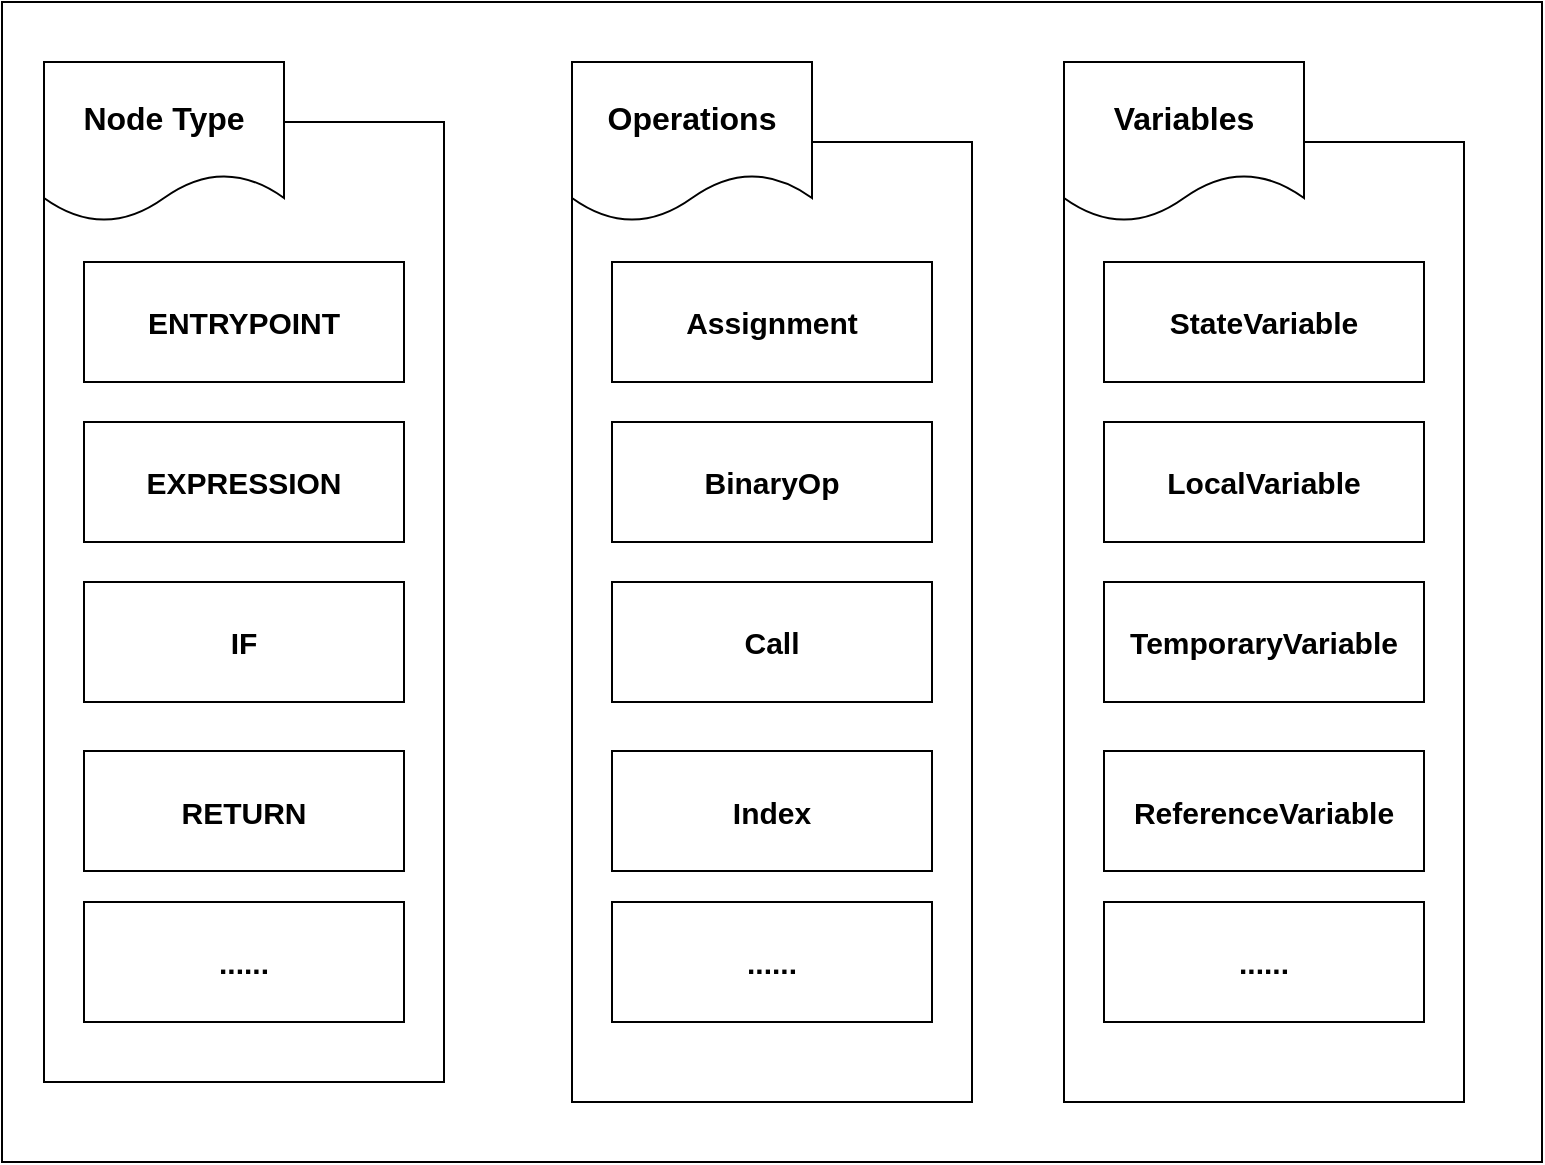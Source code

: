 <mxfile version="21.3.3" type="github">
  <diagram name="第 1 页" id="EYi0_RaTzNXEal9ukB6m">
    <mxGraphModel dx="2074" dy="1148" grid="0" gridSize="10" guides="1" tooltips="1" connect="1" arrows="1" fold="1" page="1" pageScale="1" pageWidth="827" pageHeight="1169" math="0" shadow="0">
      <root>
        <mxCell id="0" />
        <mxCell id="1" parent="0" />
        <mxCell id="-2CMCoGPqDw33968pkMs-3" value="" style="rounded=0;whiteSpace=wrap;html=1;labelBackgroundColor=none;" parent="1" vertex="1">
          <mxGeometry x="29" y="210" width="770" height="580" as="geometry" />
        </mxCell>
        <mxCell id="-2CMCoGPqDw33968pkMs-4" value="" style="rounded=0;whiteSpace=wrap;html=1;fontSize=15;labelBackgroundColor=none;" parent="1" vertex="1">
          <mxGeometry x="50" y="270" width="200" height="480" as="geometry" />
        </mxCell>
        <mxCell id="-2CMCoGPqDw33968pkMs-5" value="" style="rounded=0;whiteSpace=wrap;html=1;labelBackgroundColor=none;" parent="1" vertex="1">
          <mxGeometry x="314" y="280" width="200" height="480" as="geometry" />
        </mxCell>
        <mxCell id="-2CMCoGPqDw33968pkMs-6" value="" style="rounded=0;whiteSpace=wrap;html=1;labelBackgroundColor=none;" parent="1" vertex="1">
          <mxGeometry x="560" y="280" width="200" height="480" as="geometry" />
        </mxCell>
        <mxCell id="-2CMCoGPqDw33968pkMs-8" value="Node Type" style="shape=document;whiteSpace=wrap;html=1;boundedLbl=1;fontStyle=1;fontSize=16;labelBackgroundColor=none;rounded=0;" parent="1" vertex="1">
          <mxGeometry x="50" y="240" width="120" height="80" as="geometry" />
        </mxCell>
        <mxCell id="-2CMCoGPqDw33968pkMs-10" value="Variables" style="shape=document;whiteSpace=wrap;html=1;boundedLbl=1;fontSize=16;fontStyle=1;labelBackgroundColor=none;rounded=0;" parent="1" vertex="1">
          <mxGeometry x="560" y="240" width="120" height="80" as="geometry" />
        </mxCell>
        <mxCell id="-2CMCoGPqDw33968pkMs-11" value="ENTRYPOINT" style="rounded=0;whiteSpace=wrap;html=1;fontStyle=1;labelBackgroundColor=none;" parent="1" vertex="1">
          <mxGeometry x="70" y="340" width="160" height="60" as="geometry" />
        </mxCell>
        <mxCell id="-2CMCoGPqDw33968pkMs-12" value="EXPRESSION" style="rounded=0;whiteSpace=wrap;html=1;fontStyle=1;labelBackgroundColor=none;" parent="1" vertex="1">
          <mxGeometry x="70" y="420" width="160" height="60" as="geometry" />
        </mxCell>
        <mxCell id="-2CMCoGPqDw33968pkMs-13" value="IF" style="rounded=0;whiteSpace=wrap;html=1;fontStyle=1;labelBackgroundColor=none;" parent="1" vertex="1">
          <mxGeometry x="70" y="500" width="160" height="60" as="geometry" />
        </mxCell>
        <mxCell id="-2CMCoGPqDw33968pkMs-14" value="RETURN" style="rounded=0;whiteSpace=wrap;html=1;fontStyle=1;fontSize=15;labelBackgroundColor=none;" parent="1" vertex="1">
          <mxGeometry x="70" y="584.5" width="160" height="60" as="geometry" />
        </mxCell>
        <mxCell id="-2CMCoGPqDw33968pkMs-15" value="......" style="rounded=0;whiteSpace=wrap;html=1;fontStyle=1;fontSize=15;labelBackgroundColor=none;" parent="1" vertex="1">
          <mxGeometry x="70" y="660" width="160" height="60" as="geometry" />
        </mxCell>
        <mxCell id="-2CMCoGPqDw33968pkMs-16" value="Assignment" style="rounded=0;whiteSpace=wrap;html=1;fontStyle=1;fontSize=15;labelBackgroundColor=none;" parent="1" vertex="1">
          <mxGeometry x="334" y="340" width="160" height="60" as="geometry" />
        </mxCell>
        <mxCell id="-2CMCoGPqDw33968pkMs-17" value="BinaryOp" style="rounded=0;whiteSpace=wrap;html=1;fontStyle=1;fontSize=15;labelBackgroundColor=none;" parent="1" vertex="1">
          <mxGeometry x="334" y="420" width="160" height="60" as="geometry" />
        </mxCell>
        <mxCell id="-2CMCoGPqDw33968pkMs-18" value="Call" style="rounded=0;whiteSpace=wrap;html=1;fontStyle=1;fontSize=15;labelBackgroundColor=none;" parent="1" vertex="1">
          <mxGeometry x="334" y="500" width="160" height="60" as="geometry" />
        </mxCell>
        <mxCell id="-2CMCoGPqDw33968pkMs-19" value="Index" style="rounded=0;whiteSpace=wrap;html=1;fontStyle=1;fontSize=15;labelBackgroundColor=none;" parent="1" vertex="1">
          <mxGeometry x="334" y="584.5" width="160" height="60" as="geometry" />
        </mxCell>
        <mxCell id="-2CMCoGPqDw33968pkMs-20" value="......" style="rounded=0;whiteSpace=wrap;html=1;fontStyle=1;fontSize=15;labelBackgroundColor=none;" parent="1" vertex="1">
          <mxGeometry x="334" y="660" width="160" height="60" as="geometry" />
        </mxCell>
        <mxCell id="-2CMCoGPqDw33968pkMs-21" value="StateVariable" style="rounded=0;whiteSpace=wrap;html=1;fontSize=15;fontStyle=1;labelBackgroundColor=none;" parent="1" vertex="1">
          <mxGeometry x="580" y="340" width="160" height="60" as="geometry" />
        </mxCell>
        <mxCell id="-2CMCoGPqDw33968pkMs-22" value="LocalVariable" style="rounded=0;whiteSpace=wrap;html=1;fontSize=15;fontStyle=1;labelBackgroundColor=none;" parent="1" vertex="1">
          <mxGeometry x="580" y="420" width="160" height="60" as="geometry" />
        </mxCell>
        <mxCell id="-2CMCoGPqDw33968pkMs-23" value="TemporaryVariable" style="rounded=0;whiteSpace=wrap;html=1;fontSize=15;fontStyle=1;labelBackgroundColor=none;" parent="1" vertex="1">
          <mxGeometry x="580" y="500" width="160" height="60" as="geometry" />
        </mxCell>
        <mxCell id="-2CMCoGPqDw33968pkMs-24" value="ReferenceVariable" style="rounded=0;whiteSpace=wrap;html=1;fontSize=15;fontStyle=1;labelBackgroundColor=none;" parent="1" vertex="1">
          <mxGeometry x="580" y="584.5" width="160" height="60" as="geometry" />
        </mxCell>
        <mxCell id="-2CMCoGPqDw33968pkMs-25" value="......" style="rounded=0;whiteSpace=wrap;html=1;fontSize=15;fontStyle=1;labelBackgroundColor=none;" parent="1" vertex="1">
          <mxGeometry x="580" y="660" width="160" height="60" as="geometry" />
        </mxCell>
        <mxCell id="-2CMCoGPqDw33968pkMs-26" value="ENTRYPOINT" style="rounded=0;whiteSpace=wrap;html=1;fontStyle=1;labelBackgroundColor=none;" parent="1" vertex="1">
          <mxGeometry x="70" y="340" width="160" height="60" as="geometry" />
        </mxCell>
        <mxCell id="-2CMCoGPqDw33968pkMs-27" value="EXPRESSION" style="rounded=0;whiteSpace=wrap;html=1;fontStyle=1;labelBackgroundColor=none;" parent="1" vertex="1">
          <mxGeometry x="70" y="420" width="160" height="60" as="geometry" />
        </mxCell>
        <mxCell id="-2CMCoGPqDw33968pkMs-28" value="IF" style="rounded=0;whiteSpace=wrap;html=1;fontStyle=1;labelBackgroundColor=none;" parent="1" vertex="1">
          <mxGeometry x="70" y="500" width="160" height="60" as="geometry" />
        </mxCell>
        <mxCell id="-2CMCoGPqDw33968pkMs-29" value="ENTRYPOINT" style="rounded=0;whiteSpace=wrap;html=1;fontStyle=1;labelBackgroundColor=none;" parent="1" vertex="1">
          <mxGeometry x="70" y="340" width="160" height="60" as="geometry" />
        </mxCell>
        <mxCell id="-2CMCoGPqDw33968pkMs-30" value="EXPRESSION" style="rounded=0;whiteSpace=wrap;html=1;fontStyle=1;labelBackgroundColor=none;" parent="1" vertex="1">
          <mxGeometry x="70" y="420" width="160" height="60" as="geometry" />
        </mxCell>
        <mxCell id="-2CMCoGPqDw33968pkMs-31" value="IF" style="rounded=0;whiteSpace=wrap;html=1;fontStyle=1;labelBackgroundColor=none;" parent="1" vertex="1">
          <mxGeometry x="70" y="500" width="160" height="60" as="geometry" />
        </mxCell>
        <mxCell id="-2CMCoGPqDw33968pkMs-32" value="ENTRYPOINT" style="rounded=0;whiteSpace=wrap;html=1;fontStyle=1;labelBackgroundColor=none;" parent="1" vertex="1">
          <mxGeometry x="70" y="340" width="160" height="60" as="geometry" />
        </mxCell>
        <mxCell id="-2CMCoGPqDw33968pkMs-33" value="EXPRESSION" style="rounded=0;whiteSpace=wrap;html=1;fontStyle=1;labelBackgroundColor=none;" parent="1" vertex="1">
          <mxGeometry x="70" y="420" width="160" height="60" as="geometry" />
        </mxCell>
        <mxCell id="-2CMCoGPqDw33968pkMs-34" value="IF" style="rounded=0;whiteSpace=wrap;html=1;fontStyle=1;labelBackgroundColor=none;" parent="1" vertex="1">
          <mxGeometry x="70" y="500" width="160" height="60" as="geometry" />
        </mxCell>
        <mxCell id="-2CMCoGPqDw33968pkMs-35" value="ENTRYPOINT" style="rounded=0;whiteSpace=wrap;html=1;fontStyle=1;fontSize=15;labelBackgroundColor=none;" parent="1" vertex="1">
          <mxGeometry x="70" y="340" width="160" height="60" as="geometry" />
        </mxCell>
        <mxCell id="-2CMCoGPqDw33968pkMs-36" value="EXPRESSION" style="rounded=0;whiteSpace=wrap;html=1;fontStyle=1;fontSize=15;labelBackgroundColor=none;" parent="1" vertex="1">
          <mxGeometry x="70" y="420" width="160" height="60" as="geometry" />
        </mxCell>
        <mxCell id="-2CMCoGPqDw33968pkMs-37" value="IF" style="rounded=0;whiteSpace=wrap;html=1;fontStyle=1;fontSize=15;labelBackgroundColor=none;" parent="1" vertex="1">
          <mxGeometry x="70" y="500" width="160" height="60" as="geometry" />
        </mxCell>
        <mxCell id="-2CMCoGPqDw33968pkMs-40" value="Operations" style="shape=document;whiteSpace=wrap;html=1;boundedLbl=1;fontSize=16;fontStyle=1;labelBackgroundColor=none;rounded=0;" parent="1" vertex="1">
          <mxGeometry x="314" y="240" width="120" height="80" as="geometry" />
        </mxCell>
      </root>
    </mxGraphModel>
  </diagram>
</mxfile>
